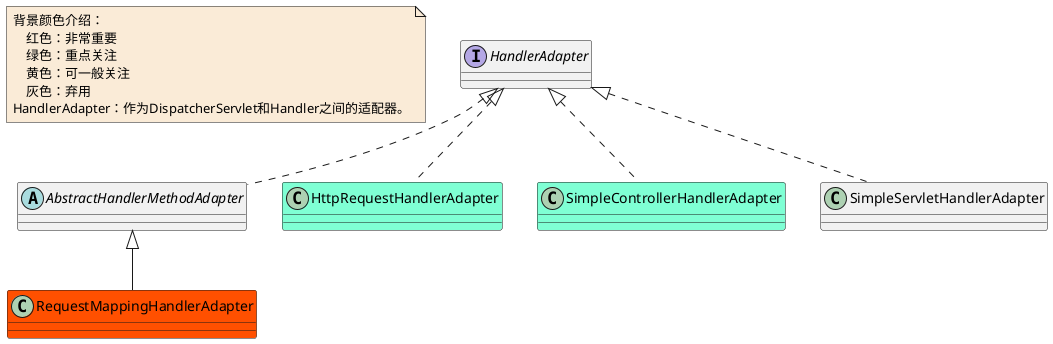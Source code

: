 @startuml

note  as N1 #FAEBD7
    背景颜色介绍：
        红色：非常重要
        绿色：重点关注
        黄色：可一般关注
        灰色：弃用
    HandlerAdapter：作为DispatcherServlet和Handler之间的适配器。
end note

interface HandlerAdapter
abstract class AbstractHandlerMethodAdapter
class HttpRequestHandlerAdapter #7FFFD4
class RequestMappingHandlerAdapter #FF5000
class SimpleControllerHandlerAdapter #7FFFD4
class SimpleServletHandlerAdapter



AbstractHandlerMethodAdapter <|-- RequestMappingHandlerAdapter

HandlerAdapter <|.. AbstractHandlerMethodAdapter
HandlerAdapter <|.. HttpRequestHandlerAdapter
HandlerAdapter <|.. SimpleControllerHandlerAdapter
HandlerAdapter <|.. SimpleServletHandlerAdapter


@enduml